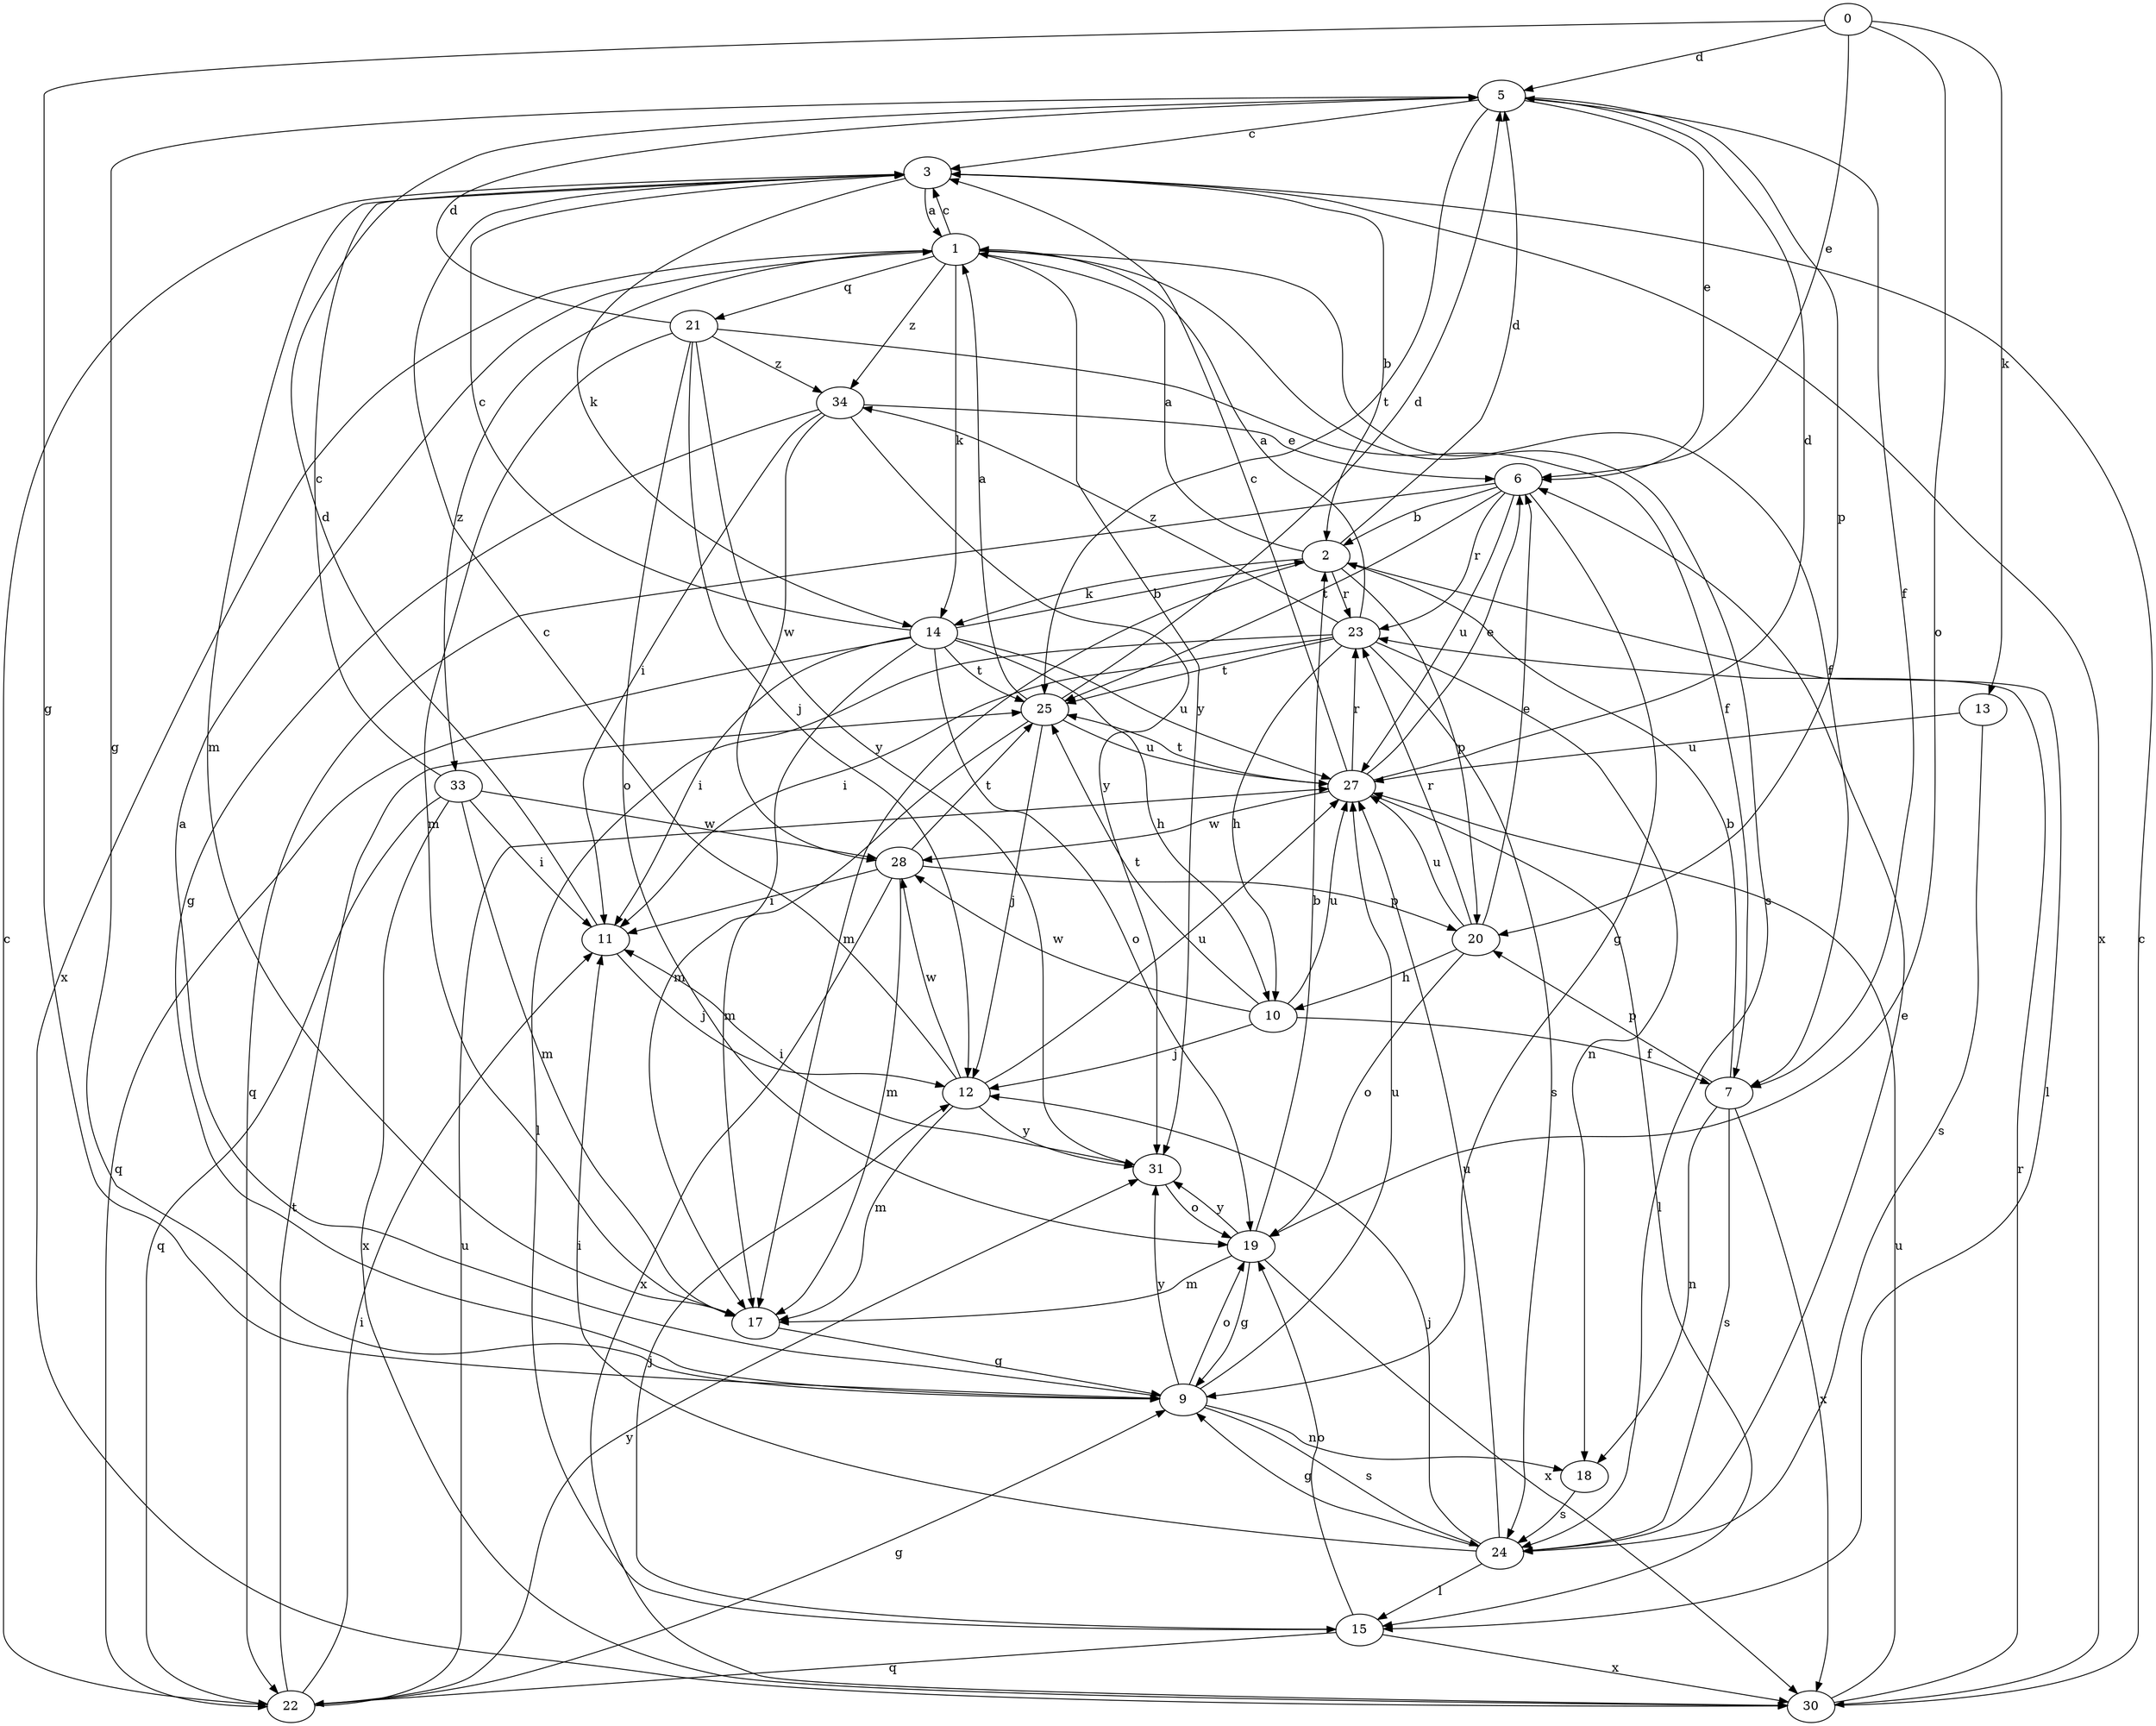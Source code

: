 strict digraph  {
0;
1;
2;
3;
5;
6;
7;
9;
10;
11;
12;
13;
14;
15;
17;
18;
19;
20;
21;
22;
23;
24;
25;
27;
28;
30;
31;
33;
34;
0 -> 5  [label=d];
0 -> 6  [label=e];
0 -> 9  [label=g];
0 -> 13  [label=k];
0 -> 19  [label=o];
1 -> 3  [label=c];
1 -> 7  [label=f];
1 -> 14  [label=k];
1 -> 21  [label=q];
1 -> 24  [label=s];
1 -> 30  [label=x];
1 -> 31  [label=y];
1 -> 33  [label=z];
1 -> 34  [label=z];
2 -> 1  [label=a];
2 -> 5  [label=d];
2 -> 14  [label=k];
2 -> 15  [label=l];
2 -> 17  [label=m];
2 -> 20  [label=p];
2 -> 23  [label=r];
3 -> 1  [label=a];
3 -> 2  [label=b];
3 -> 14  [label=k];
3 -> 17  [label=m];
3 -> 30  [label=x];
5 -> 3  [label=c];
5 -> 6  [label=e];
5 -> 7  [label=f];
5 -> 9  [label=g];
5 -> 20  [label=p];
5 -> 25  [label=t];
6 -> 2  [label=b];
6 -> 9  [label=g];
6 -> 22  [label=q];
6 -> 23  [label=r];
6 -> 25  [label=t];
6 -> 27  [label=u];
7 -> 2  [label=b];
7 -> 18  [label=n];
7 -> 20  [label=p];
7 -> 24  [label=s];
7 -> 30  [label=x];
9 -> 1  [label=a];
9 -> 18  [label=n];
9 -> 19  [label=o];
9 -> 24  [label=s];
9 -> 27  [label=u];
9 -> 31  [label=y];
10 -> 7  [label=f];
10 -> 12  [label=j];
10 -> 25  [label=t];
10 -> 27  [label=u];
10 -> 28  [label=w];
11 -> 5  [label=d];
11 -> 12  [label=j];
12 -> 3  [label=c];
12 -> 17  [label=m];
12 -> 27  [label=u];
12 -> 28  [label=w];
12 -> 31  [label=y];
13 -> 24  [label=s];
13 -> 27  [label=u];
14 -> 2  [label=b];
14 -> 3  [label=c];
14 -> 10  [label=h];
14 -> 11  [label=i];
14 -> 17  [label=m];
14 -> 19  [label=o];
14 -> 22  [label=q];
14 -> 25  [label=t];
14 -> 27  [label=u];
15 -> 12  [label=j];
15 -> 19  [label=o];
15 -> 22  [label=q];
15 -> 30  [label=x];
17 -> 9  [label=g];
18 -> 24  [label=s];
19 -> 2  [label=b];
19 -> 9  [label=g];
19 -> 17  [label=m];
19 -> 30  [label=x];
19 -> 31  [label=y];
20 -> 6  [label=e];
20 -> 10  [label=h];
20 -> 19  [label=o];
20 -> 23  [label=r];
20 -> 27  [label=u];
21 -> 5  [label=d];
21 -> 7  [label=f];
21 -> 12  [label=j];
21 -> 17  [label=m];
21 -> 19  [label=o];
21 -> 31  [label=y];
21 -> 34  [label=z];
22 -> 3  [label=c];
22 -> 9  [label=g];
22 -> 11  [label=i];
22 -> 25  [label=t];
22 -> 27  [label=u];
22 -> 31  [label=y];
23 -> 1  [label=a];
23 -> 10  [label=h];
23 -> 11  [label=i];
23 -> 15  [label=l];
23 -> 18  [label=n];
23 -> 24  [label=s];
23 -> 25  [label=t];
23 -> 34  [label=z];
24 -> 6  [label=e];
24 -> 9  [label=g];
24 -> 11  [label=i];
24 -> 12  [label=j];
24 -> 15  [label=l];
24 -> 27  [label=u];
25 -> 1  [label=a];
25 -> 5  [label=d];
25 -> 12  [label=j];
25 -> 17  [label=m];
25 -> 27  [label=u];
27 -> 3  [label=c];
27 -> 5  [label=d];
27 -> 6  [label=e];
27 -> 15  [label=l];
27 -> 23  [label=r];
27 -> 25  [label=t];
27 -> 28  [label=w];
28 -> 11  [label=i];
28 -> 17  [label=m];
28 -> 20  [label=p];
28 -> 25  [label=t];
28 -> 30  [label=x];
30 -> 3  [label=c];
30 -> 23  [label=r];
30 -> 27  [label=u];
31 -> 11  [label=i];
31 -> 19  [label=o];
33 -> 3  [label=c];
33 -> 11  [label=i];
33 -> 17  [label=m];
33 -> 22  [label=q];
33 -> 28  [label=w];
33 -> 30  [label=x];
34 -> 6  [label=e];
34 -> 9  [label=g];
34 -> 11  [label=i];
34 -> 28  [label=w];
34 -> 31  [label=y];
}
